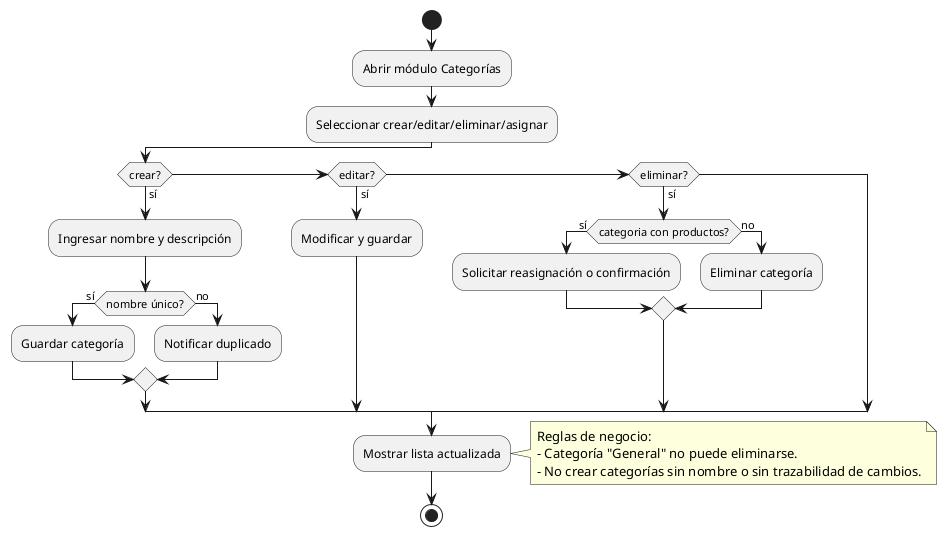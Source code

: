 @startuml CU06_GestionarCategorias
|Administrador|
start
:Abrir módulo Categorías;
:Seleccionar crear/editar/eliminar/asignar;
if (crear?) then (sí)
  :Ingresar nombre y descripción;
  if (nombre único?) then (sí)
    :Guardar categoría;
  else (no)
    :Notificar duplicado;
  endif
elseif (editar?) then (sí)
  :Modificar y guardar;
elseif (eliminar?) then (sí)
  if (categoria con productos?) then (sí)
    :Solicitar reasignación o confirmación;
  else (no)
    :Eliminar categoría;
  endif
endif
:Mostrar lista actualizada;
note right
  Reglas de negocio:
  - Categoría "General" no puede eliminarse.
  - No crear categorías sin nombre o sin trazabilidad de cambios.
end note

stop
@enduml
